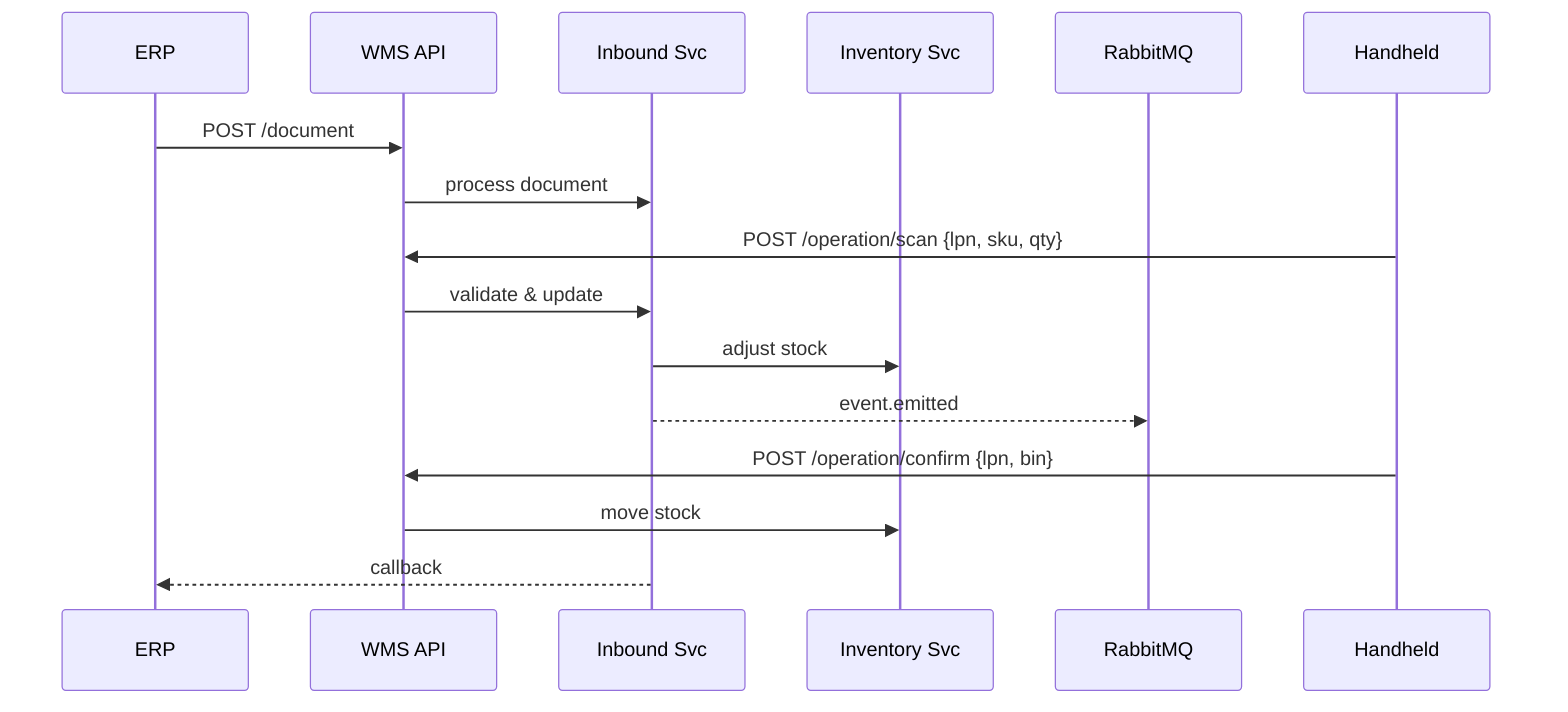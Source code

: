 sequenceDiagram
    participant ERP
    participant API as WMS API
    participant SVC as Inbound Svc
    participant INV as Inventory Svc
    participant MQ as RabbitMQ
    participant HT as Handheld

    ERP->>API: POST /document
    API->>SVC: process document
    HT->>API: POST /operation/scan {lpn, sku, qty}
    API->>SVC: validate & update
    SVC->>INV: adjust stock
    SVC-->>MQ: event.emitted
    HT->>API: POST /operation/confirm {lpn, bin}
    API->>INV: move stock
    SVC-->>ERP: callback